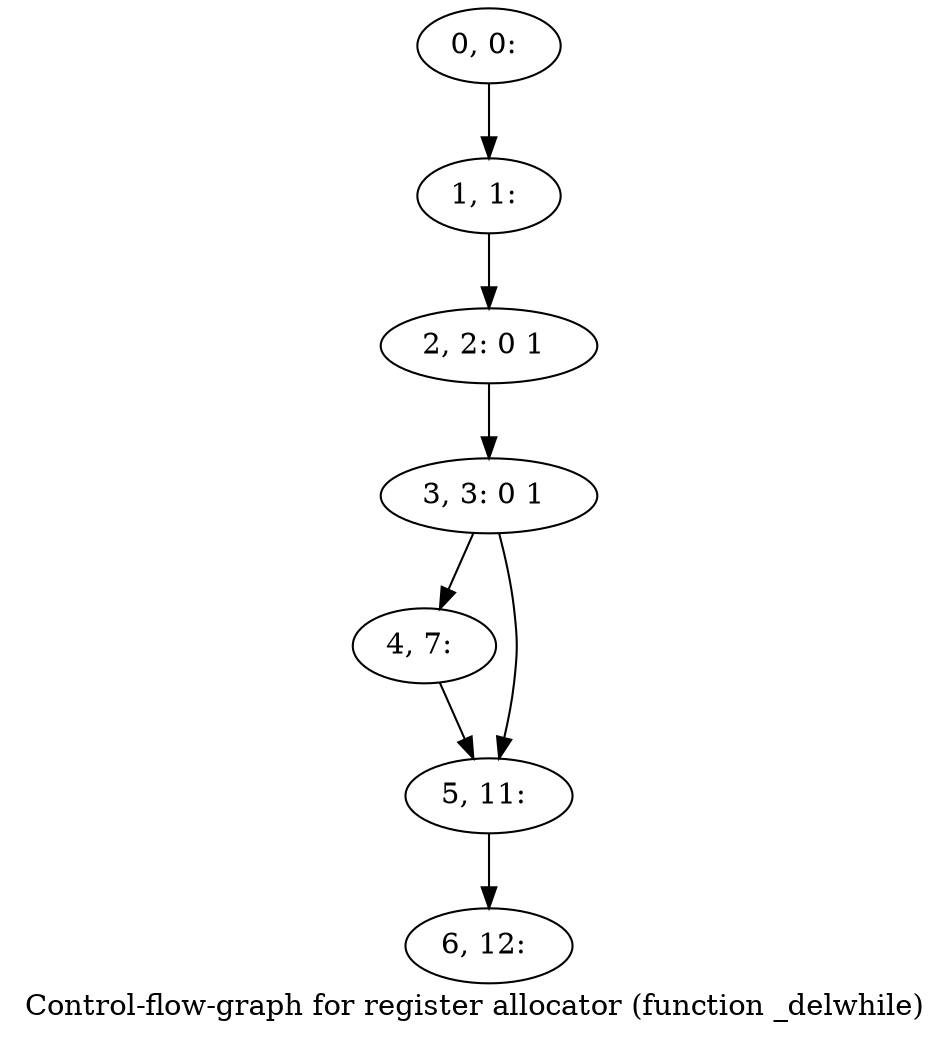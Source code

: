 digraph G {
graph [label="Control-flow-graph for register allocator (function _delwhile)"]
0[label="0, 0: "];
1[label="1, 1: "];
2[label="2, 2: 0 1 "];
3[label="3, 3: 0 1 "];
4[label="4, 7: "];
5[label="5, 11: "];
6[label="6, 12: "];
0->1 ;
1->2 ;
2->3 ;
3->4 ;
3->5 ;
4->5 ;
5->6 ;
}
